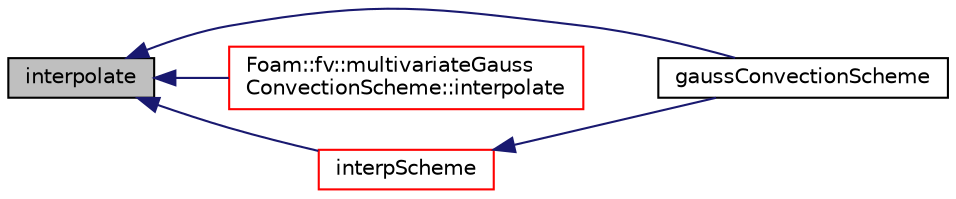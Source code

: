 digraph "interpolate"
{
  bgcolor="transparent";
  edge [fontname="Helvetica",fontsize="10",labelfontname="Helvetica",labelfontsize="10"];
  node [fontname="Helvetica",fontsize="10",shape=record];
  rankdir="LR";
  Node1 [label="interpolate",height=0.2,width=0.4,color="black", fillcolor="grey75", style="filled", fontcolor="black"];
  Node1 -> Node2 [dir="back",color="midnightblue",fontsize="10",style="solid",fontname="Helvetica"];
  Node2 [label="gaussConvectionScheme",height=0.2,width=0.4,color="black",URL="$a00920.html#aa9b19c02f50dec0beb32417f7df60761",tooltip="Construct from flux and Istream. "];
  Node1 -> Node3 [dir="back",color="midnightblue",fontsize="10",style="solid",fontname="Helvetica"];
  Node3 [label="Foam::fv::multivariateGauss\lConvectionScheme::interpolate",height=0.2,width=0.4,color="red",URL="$a01601.html#ae6fd5a9c8ed01ada43155ccf20ce5e30"];
  Node1 -> Node4 [dir="back",color="midnightblue",fontsize="10",style="solid",fontname="Helvetica"];
  Node4 [label="interpScheme",height=0.2,width=0.4,color="red",URL="$a00920.html#a7bb3f9de1d43406a1c760ef615c0f4b7"];
  Node4 -> Node2 [dir="back",color="midnightblue",fontsize="10",style="solid",fontname="Helvetica"];
}
